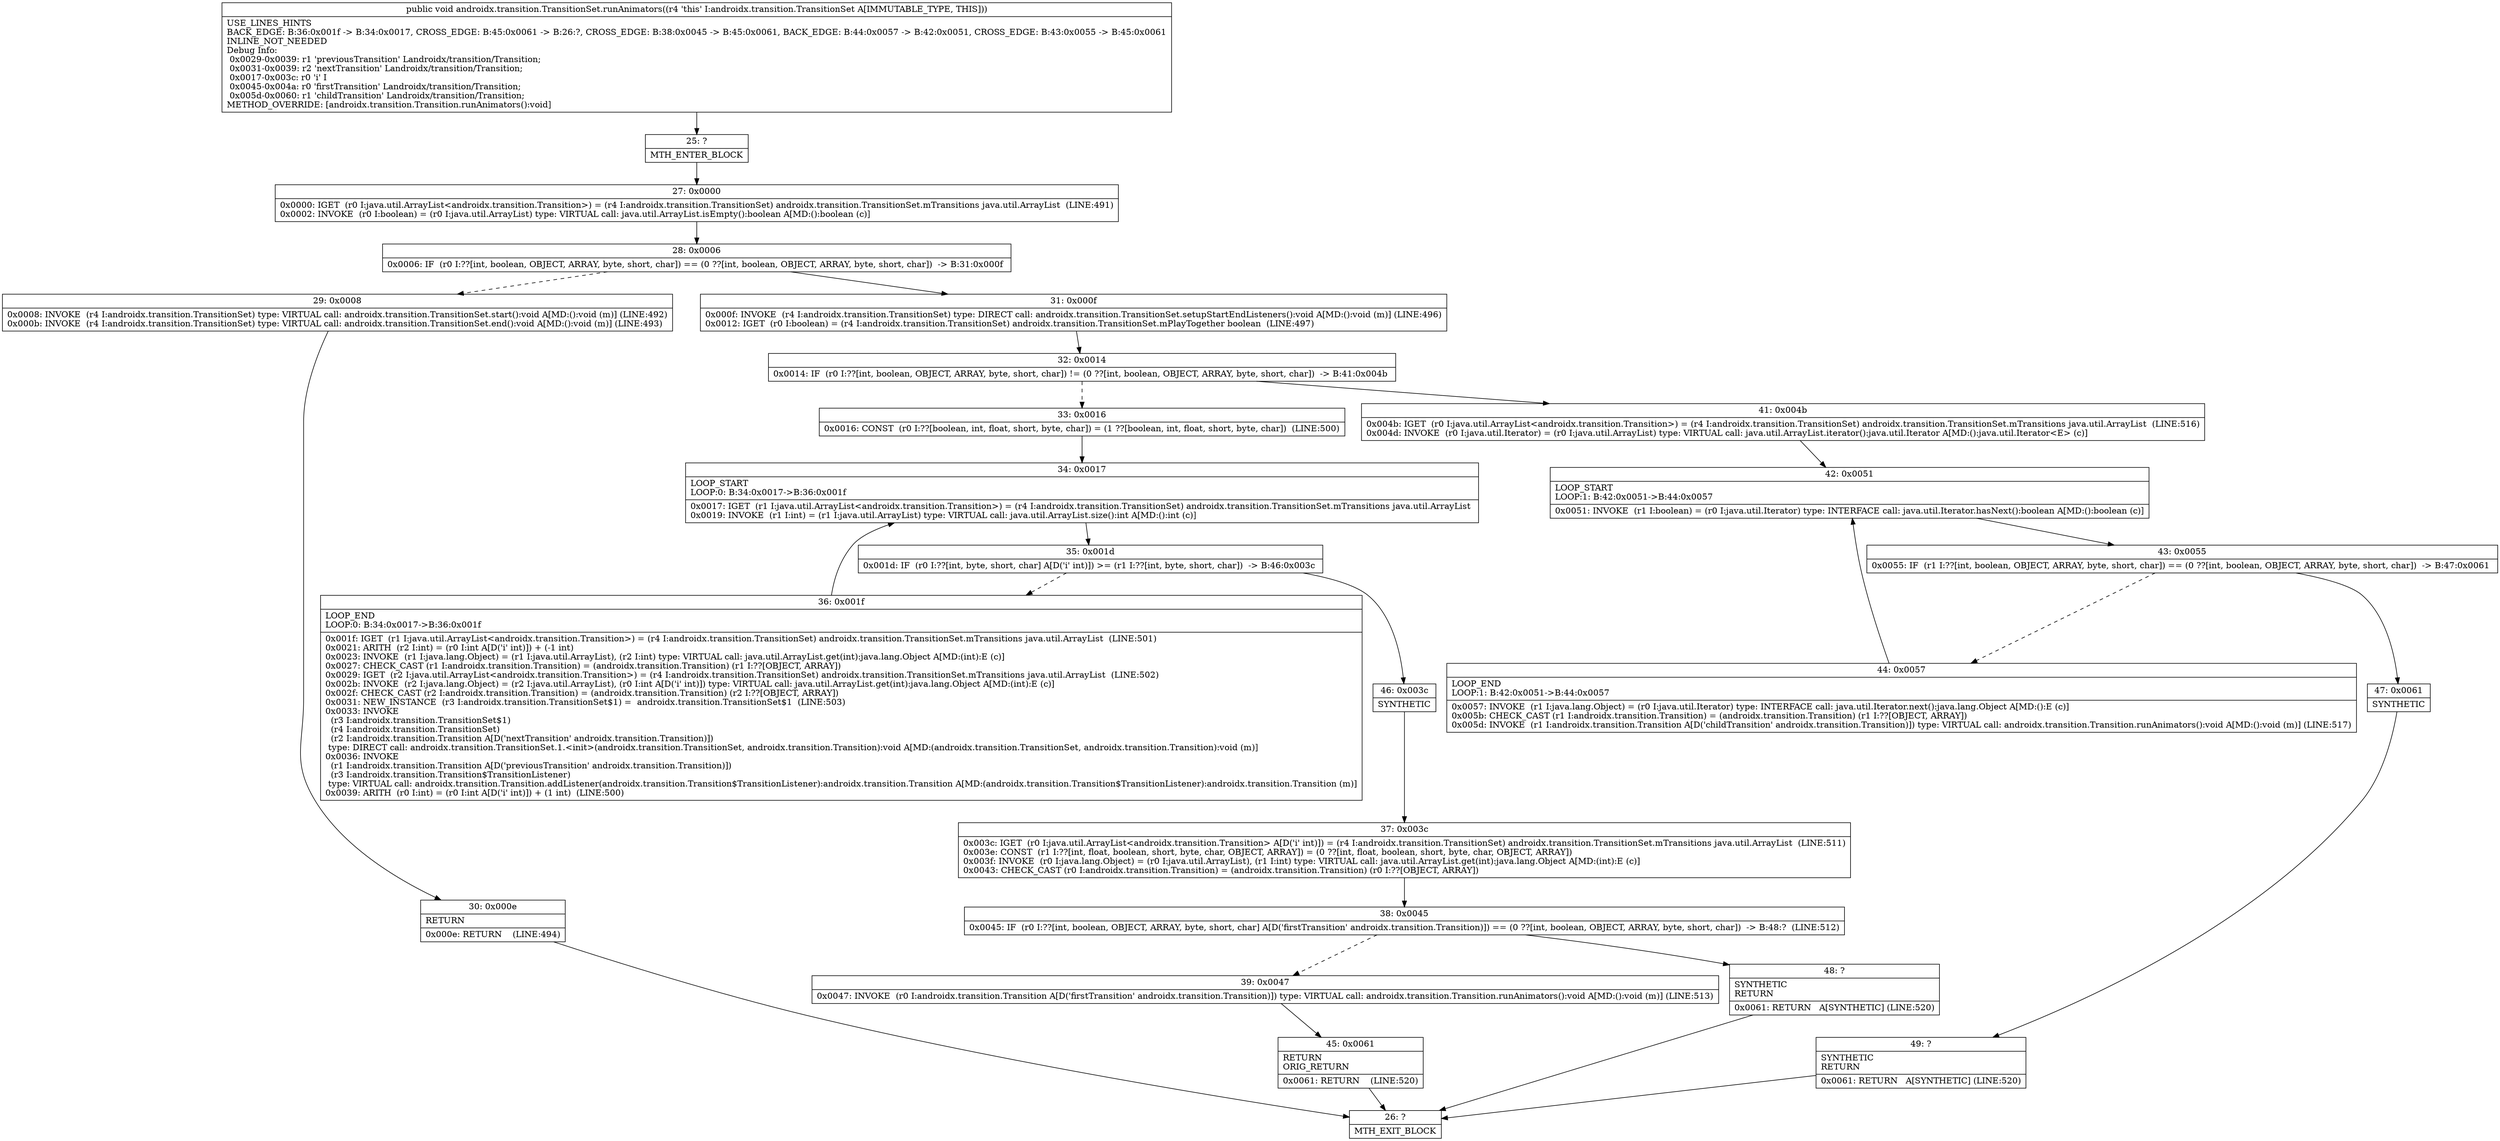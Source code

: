 digraph "CFG forandroidx.transition.TransitionSet.runAnimators()V" {
Node_25 [shape=record,label="{25\:\ ?|MTH_ENTER_BLOCK\l}"];
Node_27 [shape=record,label="{27\:\ 0x0000|0x0000: IGET  (r0 I:java.util.ArrayList\<androidx.transition.Transition\>) = (r4 I:androidx.transition.TransitionSet) androidx.transition.TransitionSet.mTransitions java.util.ArrayList  (LINE:491)\l0x0002: INVOKE  (r0 I:boolean) = (r0 I:java.util.ArrayList) type: VIRTUAL call: java.util.ArrayList.isEmpty():boolean A[MD:():boolean (c)]\l}"];
Node_28 [shape=record,label="{28\:\ 0x0006|0x0006: IF  (r0 I:??[int, boolean, OBJECT, ARRAY, byte, short, char]) == (0 ??[int, boolean, OBJECT, ARRAY, byte, short, char])  \-\> B:31:0x000f \l}"];
Node_29 [shape=record,label="{29\:\ 0x0008|0x0008: INVOKE  (r4 I:androidx.transition.TransitionSet) type: VIRTUAL call: androidx.transition.TransitionSet.start():void A[MD:():void (m)] (LINE:492)\l0x000b: INVOKE  (r4 I:androidx.transition.TransitionSet) type: VIRTUAL call: androidx.transition.TransitionSet.end():void A[MD:():void (m)] (LINE:493)\l}"];
Node_30 [shape=record,label="{30\:\ 0x000e|RETURN\l|0x000e: RETURN    (LINE:494)\l}"];
Node_26 [shape=record,label="{26\:\ ?|MTH_EXIT_BLOCK\l}"];
Node_31 [shape=record,label="{31\:\ 0x000f|0x000f: INVOKE  (r4 I:androidx.transition.TransitionSet) type: DIRECT call: androidx.transition.TransitionSet.setupStartEndListeners():void A[MD:():void (m)] (LINE:496)\l0x0012: IGET  (r0 I:boolean) = (r4 I:androidx.transition.TransitionSet) androidx.transition.TransitionSet.mPlayTogether boolean  (LINE:497)\l}"];
Node_32 [shape=record,label="{32\:\ 0x0014|0x0014: IF  (r0 I:??[int, boolean, OBJECT, ARRAY, byte, short, char]) != (0 ??[int, boolean, OBJECT, ARRAY, byte, short, char])  \-\> B:41:0x004b \l}"];
Node_33 [shape=record,label="{33\:\ 0x0016|0x0016: CONST  (r0 I:??[boolean, int, float, short, byte, char]) = (1 ??[boolean, int, float, short, byte, char])  (LINE:500)\l}"];
Node_34 [shape=record,label="{34\:\ 0x0017|LOOP_START\lLOOP:0: B:34:0x0017\-\>B:36:0x001f\l|0x0017: IGET  (r1 I:java.util.ArrayList\<androidx.transition.Transition\>) = (r4 I:androidx.transition.TransitionSet) androidx.transition.TransitionSet.mTransitions java.util.ArrayList \l0x0019: INVOKE  (r1 I:int) = (r1 I:java.util.ArrayList) type: VIRTUAL call: java.util.ArrayList.size():int A[MD:():int (c)]\l}"];
Node_35 [shape=record,label="{35\:\ 0x001d|0x001d: IF  (r0 I:??[int, byte, short, char] A[D('i' int)]) \>= (r1 I:??[int, byte, short, char])  \-\> B:46:0x003c \l}"];
Node_36 [shape=record,label="{36\:\ 0x001f|LOOP_END\lLOOP:0: B:34:0x0017\-\>B:36:0x001f\l|0x001f: IGET  (r1 I:java.util.ArrayList\<androidx.transition.Transition\>) = (r4 I:androidx.transition.TransitionSet) androidx.transition.TransitionSet.mTransitions java.util.ArrayList  (LINE:501)\l0x0021: ARITH  (r2 I:int) = (r0 I:int A[D('i' int)]) + (\-1 int) \l0x0023: INVOKE  (r1 I:java.lang.Object) = (r1 I:java.util.ArrayList), (r2 I:int) type: VIRTUAL call: java.util.ArrayList.get(int):java.lang.Object A[MD:(int):E (c)]\l0x0027: CHECK_CAST (r1 I:androidx.transition.Transition) = (androidx.transition.Transition) (r1 I:??[OBJECT, ARRAY]) \l0x0029: IGET  (r2 I:java.util.ArrayList\<androidx.transition.Transition\>) = (r4 I:androidx.transition.TransitionSet) androidx.transition.TransitionSet.mTransitions java.util.ArrayList  (LINE:502)\l0x002b: INVOKE  (r2 I:java.lang.Object) = (r2 I:java.util.ArrayList), (r0 I:int A[D('i' int)]) type: VIRTUAL call: java.util.ArrayList.get(int):java.lang.Object A[MD:(int):E (c)]\l0x002f: CHECK_CAST (r2 I:androidx.transition.Transition) = (androidx.transition.Transition) (r2 I:??[OBJECT, ARRAY]) \l0x0031: NEW_INSTANCE  (r3 I:androidx.transition.TransitionSet$1) =  androidx.transition.TransitionSet$1  (LINE:503)\l0x0033: INVOKE  \l  (r3 I:androidx.transition.TransitionSet$1)\l  (r4 I:androidx.transition.TransitionSet)\l  (r2 I:androidx.transition.Transition A[D('nextTransition' androidx.transition.Transition)])\l type: DIRECT call: androidx.transition.TransitionSet.1.\<init\>(androidx.transition.TransitionSet, androidx.transition.Transition):void A[MD:(androidx.transition.TransitionSet, androidx.transition.Transition):void (m)]\l0x0036: INVOKE  \l  (r1 I:androidx.transition.Transition A[D('previousTransition' androidx.transition.Transition)])\l  (r3 I:androidx.transition.Transition$TransitionListener)\l type: VIRTUAL call: androidx.transition.Transition.addListener(androidx.transition.Transition$TransitionListener):androidx.transition.Transition A[MD:(androidx.transition.Transition$TransitionListener):androidx.transition.Transition (m)]\l0x0039: ARITH  (r0 I:int) = (r0 I:int A[D('i' int)]) + (1 int)  (LINE:500)\l}"];
Node_46 [shape=record,label="{46\:\ 0x003c|SYNTHETIC\l}"];
Node_37 [shape=record,label="{37\:\ 0x003c|0x003c: IGET  (r0 I:java.util.ArrayList\<androidx.transition.Transition\> A[D('i' int)]) = (r4 I:androidx.transition.TransitionSet) androidx.transition.TransitionSet.mTransitions java.util.ArrayList  (LINE:511)\l0x003e: CONST  (r1 I:??[int, float, boolean, short, byte, char, OBJECT, ARRAY]) = (0 ??[int, float, boolean, short, byte, char, OBJECT, ARRAY]) \l0x003f: INVOKE  (r0 I:java.lang.Object) = (r0 I:java.util.ArrayList), (r1 I:int) type: VIRTUAL call: java.util.ArrayList.get(int):java.lang.Object A[MD:(int):E (c)]\l0x0043: CHECK_CAST (r0 I:androidx.transition.Transition) = (androidx.transition.Transition) (r0 I:??[OBJECT, ARRAY]) \l}"];
Node_38 [shape=record,label="{38\:\ 0x0045|0x0045: IF  (r0 I:??[int, boolean, OBJECT, ARRAY, byte, short, char] A[D('firstTransition' androidx.transition.Transition)]) == (0 ??[int, boolean, OBJECT, ARRAY, byte, short, char])  \-\> B:48:?  (LINE:512)\l}"];
Node_39 [shape=record,label="{39\:\ 0x0047|0x0047: INVOKE  (r0 I:androidx.transition.Transition A[D('firstTransition' androidx.transition.Transition)]) type: VIRTUAL call: androidx.transition.Transition.runAnimators():void A[MD:():void (m)] (LINE:513)\l}"];
Node_45 [shape=record,label="{45\:\ 0x0061|RETURN\lORIG_RETURN\l|0x0061: RETURN    (LINE:520)\l}"];
Node_48 [shape=record,label="{48\:\ ?|SYNTHETIC\lRETURN\l|0x0061: RETURN   A[SYNTHETIC] (LINE:520)\l}"];
Node_41 [shape=record,label="{41\:\ 0x004b|0x004b: IGET  (r0 I:java.util.ArrayList\<androidx.transition.Transition\>) = (r4 I:androidx.transition.TransitionSet) androidx.transition.TransitionSet.mTransitions java.util.ArrayList  (LINE:516)\l0x004d: INVOKE  (r0 I:java.util.Iterator) = (r0 I:java.util.ArrayList) type: VIRTUAL call: java.util.ArrayList.iterator():java.util.Iterator A[MD:():java.util.Iterator\<E\> (c)]\l}"];
Node_42 [shape=record,label="{42\:\ 0x0051|LOOP_START\lLOOP:1: B:42:0x0051\-\>B:44:0x0057\l|0x0051: INVOKE  (r1 I:boolean) = (r0 I:java.util.Iterator) type: INTERFACE call: java.util.Iterator.hasNext():boolean A[MD:():boolean (c)]\l}"];
Node_43 [shape=record,label="{43\:\ 0x0055|0x0055: IF  (r1 I:??[int, boolean, OBJECT, ARRAY, byte, short, char]) == (0 ??[int, boolean, OBJECT, ARRAY, byte, short, char])  \-\> B:47:0x0061 \l}"];
Node_44 [shape=record,label="{44\:\ 0x0057|LOOP_END\lLOOP:1: B:42:0x0051\-\>B:44:0x0057\l|0x0057: INVOKE  (r1 I:java.lang.Object) = (r0 I:java.util.Iterator) type: INTERFACE call: java.util.Iterator.next():java.lang.Object A[MD:():E (c)]\l0x005b: CHECK_CAST (r1 I:androidx.transition.Transition) = (androidx.transition.Transition) (r1 I:??[OBJECT, ARRAY]) \l0x005d: INVOKE  (r1 I:androidx.transition.Transition A[D('childTransition' androidx.transition.Transition)]) type: VIRTUAL call: androidx.transition.Transition.runAnimators():void A[MD:():void (m)] (LINE:517)\l}"];
Node_47 [shape=record,label="{47\:\ 0x0061|SYNTHETIC\l}"];
Node_49 [shape=record,label="{49\:\ ?|SYNTHETIC\lRETURN\l|0x0061: RETURN   A[SYNTHETIC] (LINE:520)\l}"];
MethodNode[shape=record,label="{public void androidx.transition.TransitionSet.runAnimators((r4 'this' I:androidx.transition.TransitionSet A[IMMUTABLE_TYPE, THIS]))  | USE_LINES_HINTS\lBACK_EDGE: B:36:0x001f \-\> B:34:0x0017, CROSS_EDGE: B:45:0x0061 \-\> B:26:?, CROSS_EDGE: B:38:0x0045 \-\> B:45:0x0061, BACK_EDGE: B:44:0x0057 \-\> B:42:0x0051, CROSS_EDGE: B:43:0x0055 \-\> B:45:0x0061\lINLINE_NOT_NEEDED\lDebug Info:\l  0x0029\-0x0039: r1 'previousTransition' Landroidx\/transition\/Transition;\l  0x0031\-0x0039: r2 'nextTransition' Landroidx\/transition\/Transition;\l  0x0017\-0x003c: r0 'i' I\l  0x0045\-0x004a: r0 'firstTransition' Landroidx\/transition\/Transition;\l  0x005d\-0x0060: r1 'childTransition' Landroidx\/transition\/Transition;\lMETHOD_OVERRIDE: [androidx.transition.Transition.runAnimators():void]\l}"];
MethodNode -> Node_25;Node_25 -> Node_27;
Node_27 -> Node_28;
Node_28 -> Node_29[style=dashed];
Node_28 -> Node_31;
Node_29 -> Node_30;
Node_30 -> Node_26;
Node_31 -> Node_32;
Node_32 -> Node_33[style=dashed];
Node_32 -> Node_41;
Node_33 -> Node_34;
Node_34 -> Node_35;
Node_35 -> Node_36[style=dashed];
Node_35 -> Node_46;
Node_36 -> Node_34;
Node_46 -> Node_37;
Node_37 -> Node_38;
Node_38 -> Node_39[style=dashed];
Node_38 -> Node_48;
Node_39 -> Node_45;
Node_45 -> Node_26;
Node_48 -> Node_26;
Node_41 -> Node_42;
Node_42 -> Node_43;
Node_43 -> Node_44[style=dashed];
Node_43 -> Node_47;
Node_44 -> Node_42;
Node_47 -> Node_49;
Node_49 -> Node_26;
}

